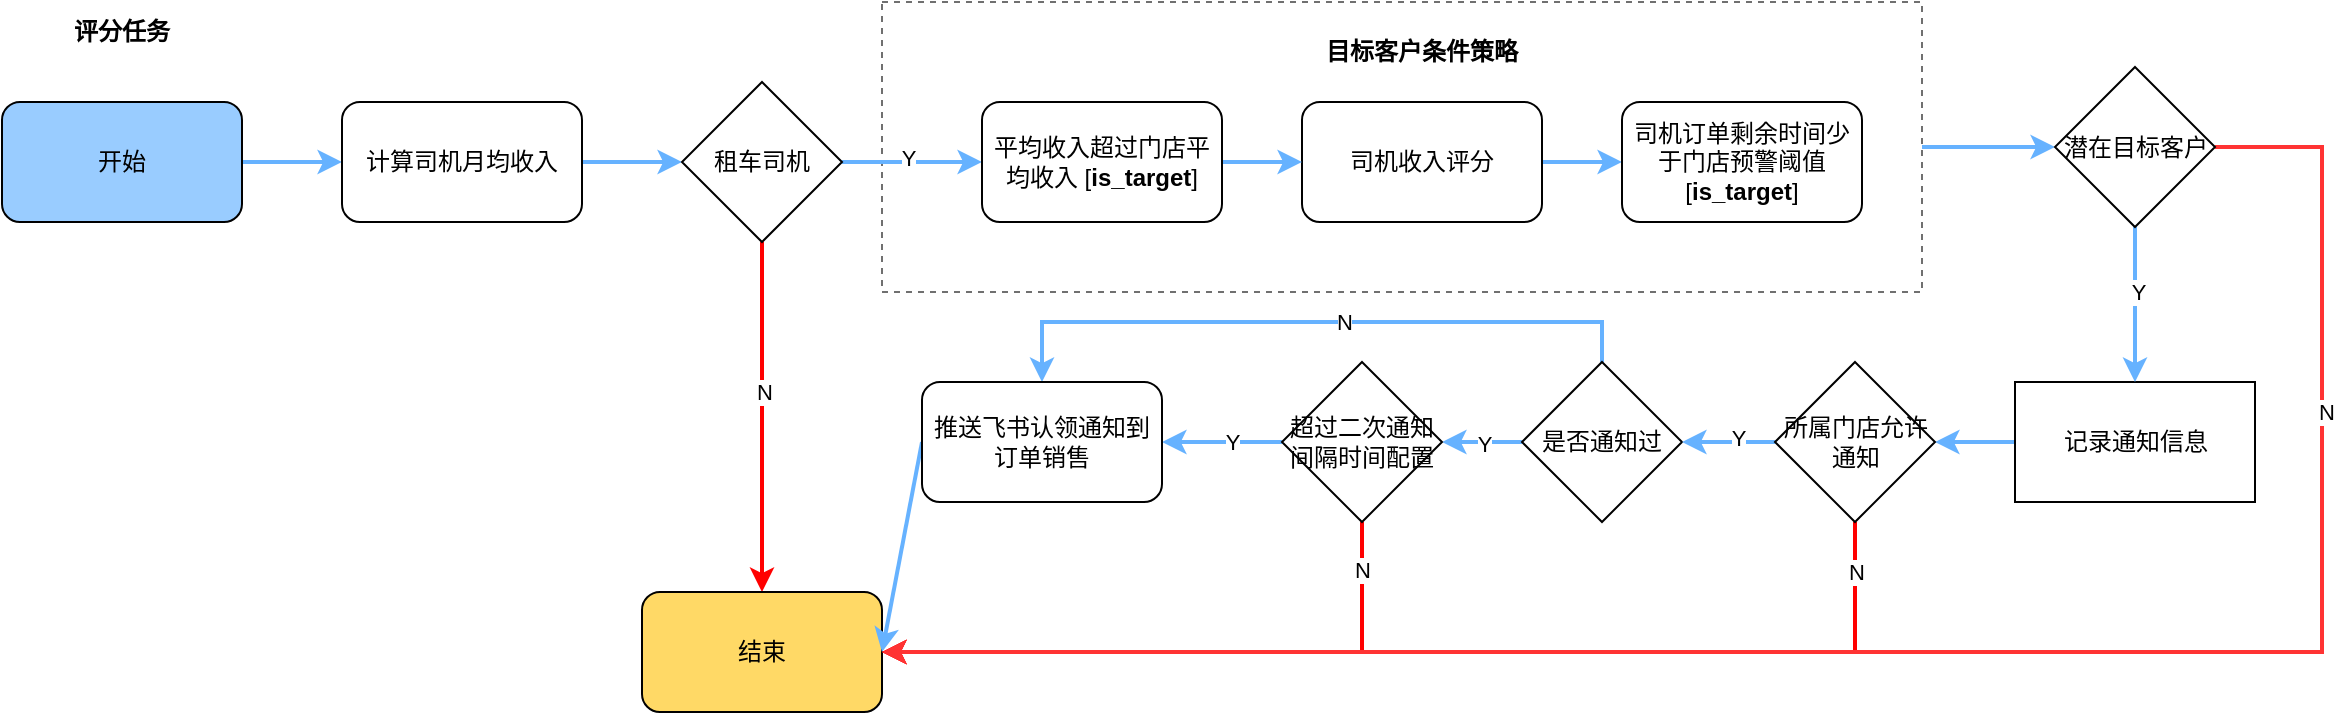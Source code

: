 <mxfile version="21.3.2" type="github">
  <diagram name="第 1 页" id="ZEQ1epqjgivnmrrteKPm">
    <mxGraphModel dx="1196" dy="1680" grid="1" gridSize="10" guides="1" tooltips="1" connect="1" arrows="1" fold="1" page="1" pageScale="1" pageWidth="827" pageHeight="1169" math="0" shadow="0">
      <root>
        <mxCell id="0" />
        <mxCell id="1" parent="0" />
        <mxCell id="9zZcai4PzShoCzLJV-Cv-55" style="edgeStyle=orthogonalEdgeStyle;rounded=0;orthogonalLoop=1;jettySize=auto;html=1;exitX=1;exitY=0.5;exitDx=0;exitDy=0;entryX=0;entryY=0.5;entryDx=0;entryDy=0;strokeColor=#66B2FF;shadow=0;strokeWidth=2;" edge="1" parent="1" source="eP8do9VqJcl40edKN2bm-20" target="9zZcai4PzShoCzLJV-Cv-54">
          <mxGeometry relative="1" as="geometry" />
        </mxCell>
        <mxCell id="eP8do9VqJcl40edKN2bm-20" value="" style="rounded=0;whiteSpace=wrap;html=1;dashed=1;strokeColor=#707070;movable=1;resizable=1;rotatable=1;deletable=1;editable=1;locked=0;connectable=1;" parent="1" vertex="1">
          <mxGeometry x="520" y="-40" width="520" height="145" as="geometry" />
        </mxCell>
        <mxCell id="eP8do9VqJcl40edKN2bm-64" style="edgeStyle=orthogonalEdgeStyle;rounded=0;orthogonalLoop=1;jettySize=auto;html=1;exitX=1;exitY=0.5;exitDx=0;exitDy=0;entryX=0;entryY=0.5;entryDx=0;entryDy=0;strokeColor=#66B2FF;shadow=0;strokeWidth=2;" parent="1" source="eP8do9VqJcl40edKN2bm-4" target="eP8do9VqJcl40edKN2bm-6" edge="1">
          <mxGeometry relative="1" as="geometry" />
        </mxCell>
        <mxCell id="eP8do9VqJcl40edKN2bm-4" value="开始" style="rounded=1;whiteSpace=wrap;html=1;fillColor=#99CCFF;" parent="1" vertex="1">
          <mxGeometry x="80" y="10" width="120" height="60" as="geometry" />
        </mxCell>
        <mxCell id="eP8do9VqJcl40edKN2bm-65" style="edgeStyle=orthogonalEdgeStyle;rounded=0;orthogonalLoop=1;jettySize=auto;html=1;exitX=1;exitY=0.5;exitDx=0;exitDy=0;entryX=0;entryY=0.5;entryDx=0;entryDy=0;strokeColor=#66B2FF;shadow=0;strokeWidth=2;" parent="1" source="eP8do9VqJcl40edKN2bm-6" target="eP8do9VqJcl40edKN2bm-12" edge="1">
          <mxGeometry relative="1" as="geometry" />
        </mxCell>
        <mxCell id="eP8do9VqJcl40edKN2bm-6" value="计算司机月均收入" style="rounded=1;whiteSpace=wrap;html=1;" parent="1" vertex="1">
          <mxGeometry x="250" y="10" width="120" height="60" as="geometry" />
        </mxCell>
        <mxCell id="eP8do9VqJcl40edKN2bm-48" style="edgeStyle=orthogonalEdgeStyle;rounded=0;orthogonalLoop=1;jettySize=auto;html=1;exitX=1;exitY=0.5;exitDx=0;exitDy=0;entryX=0;entryY=0.5;entryDx=0;entryDy=0;strokeColor=#66B2FF;shadow=0;strokeWidth=2;" parent="1" source="eP8do9VqJcl40edKN2bm-12" target="eP8do9VqJcl40edKN2bm-36" edge="1">
          <mxGeometry relative="1" as="geometry" />
        </mxCell>
        <mxCell id="9zZcai4PzShoCzLJV-Cv-2" value="Y" style="edgeLabel;html=1;align=center;verticalAlign=middle;resizable=0;points=[];" vertex="1" connectable="0" parent="eP8do9VqJcl40edKN2bm-48">
          <mxGeometry x="-0.073" y="2" relative="1" as="geometry">
            <mxPoint as="offset" />
          </mxGeometry>
        </mxCell>
        <mxCell id="9zZcai4PzShoCzLJV-Cv-33" style="edgeStyle=orthogonalEdgeStyle;rounded=0;orthogonalLoop=1;jettySize=auto;html=1;exitX=0.5;exitY=1;exitDx=0;exitDy=0;strokeColor=#FF0000;strokeWidth=2;" edge="1" parent="1" source="eP8do9VqJcl40edKN2bm-12" target="eP8do9VqJcl40edKN2bm-15">
          <mxGeometry relative="1" as="geometry" />
        </mxCell>
        <mxCell id="9zZcai4PzShoCzLJV-Cv-43" value="N" style="edgeLabel;html=1;align=center;verticalAlign=middle;resizable=0;points=[];" vertex="1" connectable="0" parent="9zZcai4PzShoCzLJV-Cv-33">
          <mxGeometry x="-0.15" y="1" relative="1" as="geometry">
            <mxPoint as="offset" />
          </mxGeometry>
        </mxCell>
        <mxCell id="eP8do9VqJcl40edKN2bm-12" value="租车司机" style="rhombus;whiteSpace=wrap;html=1;" parent="1" vertex="1">
          <mxGeometry x="420" width="80" height="80" as="geometry" />
        </mxCell>
        <mxCell id="eP8do9VqJcl40edKN2bm-15" value="结束" style="rounded=1;whiteSpace=wrap;html=1;fillColor=#FFD966;" parent="1" vertex="1">
          <mxGeometry x="400" y="255" width="120" height="60" as="geometry" />
        </mxCell>
        <mxCell id="eP8do9VqJcl40edKN2bm-22" value="&lt;b&gt;目标客户条件策略&lt;/b&gt;" style="text;html=1;strokeColor=none;fillColor=none;align=center;verticalAlign=middle;whiteSpace=wrap;rounded=0;movable=1;resizable=1;rotatable=1;deletable=1;editable=1;locked=0;connectable=1;" parent="1" vertex="1">
          <mxGeometry x="730" y="-30" width="120" height="30" as="geometry" />
        </mxCell>
        <mxCell id="9zZcai4PzShoCzLJV-Cv-38" style="edgeStyle=orthogonalEdgeStyle;rounded=0;orthogonalLoop=1;jettySize=auto;html=1;exitX=1;exitY=0.5;exitDx=0;exitDy=0;entryX=0;entryY=0.5;entryDx=0;entryDy=0;strokeColor=#66B2FF;shadow=0;strokeWidth=2;" edge="1" parent="1" source="eP8do9VqJcl40edKN2bm-32" target="eP8do9VqJcl40edKN2bm-37">
          <mxGeometry relative="1" as="geometry" />
        </mxCell>
        <mxCell id="eP8do9VqJcl40edKN2bm-32" value="司机收入评分" style="rounded=1;whiteSpace=wrap;html=1;" parent="1" vertex="1">
          <mxGeometry x="730" y="10" width="120" height="60" as="geometry" />
        </mxCell>
        <mxCell id="9zZcai4PzShoCzLJV-Cv-37" style="edgeStyle=orthogonalEdgeStyle;rounded=0;orthogonalLoop=1;jettySize=auto;html=1;exitX=1;exitY=0.5;exitDx=0;exitDy=0;entryX=0;entryY=0.5;entryDx=0;entryDy=0;strokeColor=#66B2FF;shadow=0;strokeWidth=2;" edge="1" parent="1" source="eP8do9VqJcl40edKN2bm-36" target="eP8do9VqJcl40edKN2bm-32">
          <mxGeometry relative="1" as="geometry" />
        </mxCell>
        <mxCell id="eP8do9VqJcl40edKN2bm-36" value="平均收入超过门店平均收入 [&lt;b&gt;is_target&lt;/b&gt;]" style="rounded=1;whiteSpace=wrap;html=1;" parent="1" vertex="1">
          <mxGeometry x="570" y="10" width="120" height="60" as="geometry" />
        </mxCell>
        <mxCell id="eP8do9VqJcl40edKN2bm-37" value="司机订单剩余时间少于门店预警阈值&lt;br&gt;[&lt;b&gt;is_target&lt;/b&gt;]" style="rounded=1;whiteSpace=wrap;html=1;" parent="1" vertex="1">
          <mxGeometry x="890" y="10" width="120" height="60" as="geometry" />
        </mxCell>
        <mxCell id="eP8do9VqJcl40edKN2bm-66" value="&lt;b&gt;评分任务&lt;/b&gt;" style="text;html=1;strokeColor=none;fillColor=none;align=center;verticalAlign=middle;whiteSpace=wrap;rounded=0;" parent="1" vertex="1">
          <mxGeometry x="110" y="-40" width="60" height="30" as="geometry" />
        </mxCell>
        <mxCell id="9zZcai4PzShoCzLJV-Cv-30" style="edgeStyle=orthogonalEdgeStyle;rounded=0;orthogonalLoop=1;jettySize=auto;html=1;exitX=0;exitY=0.5;exitDx=0;exitDy=0;strokeColor=#66B2FF;shadow=0;strokeWidth=2;" edge="1" parent="1" source="eP8do9VqJcl40edKN2bm-68" target="eP8do9VqJcl40edKN2bm-69">
          <mxGeometry relative="1" as="geometry" />
        </mxCell>
        <mxCell id="9zZcai4PzShoCzLJV-Cv-48" value="Y" style="edgeLabel;html=1;align=center;verticalAlign=middle;resizable=0;points=[];" vertex="1" connectable="0" parent="9zZcai4PzShoCzLJV-Cv-30">
          <mxGeometry x="-0.05" y="1" relative="1" as="geometry">
            <mxPoint as="offset" />
          </mxGeometry>
        </mxCell>
        <mxCell id="9zZcai4PzShoCzLJV-Cv-51" style="edgeStyle=orthogonalEdgeStyle;rounded=0;orthogonalLoop=1;jettySize=auto;html=1;exitX=0.5;exitY=0;exitDx=0;exitDy=0;entryX=0.5;entryY=0;entryDx=0;entryDy=0;strokeColor=#66B2FF;shadow=0;strokeWidth=2;" edge="1" parent="1" source="eP8do9VqJcl40edKN2bm-68" target="eP8do9VqJcl40edKN2bm-96">
          <mxGeometry relative="1" as="geometry" />
        </mxCell>
        <mxCell id="9zZcai4PzShoCzLJV-Cv-52" value="N" style="edgeLabel;html=1;align=center;verticalAlign=middle;resizable=0;points=[];" vertex="1" connectable="0" parent="9zZcai4PzShoCzLJV-Cv-51">
          <mxGeometry x="-0.077" y="-3" relative="1" as="geometry">
            <mxPoint x="3" y="3" as="offset" />
          </mxGeometry>
        </mxCell>
        <mxCell id="eP8do9VqJcl40edKN2bm-68" value="是否通知过" style="rhombus;whiteSpace=wrap;html=1;" parent="1" vertex="1">
          <mxGeometry x="840" y="140" width="80" height="80" as="geometry" />
        </mxCell>
        <mxCell id="9zZcai4PzShoCzLJV-Cv-31" style="edgeStyle=orthogonalEdgeStyle;rounded=0;orthogonalLoop=1;jettySize=auto;html=1;exitX=0;exitY=0.5;exitDx=0;exitDy=0;entryX=1;entryY=0.5;entryDx=0;entryDy=0;strokeColor=#66B2FF;shadow=0;strokeWidth=2;" edge="1" parent="1" source="eP8do9VqJcl40edKN2bm-69" target="eP8do9VqJcl40edKN2bm-96">
          <mxGeometry relative="1" as="geometry" />
        </mxCell>
        <mxCell id="9zZcai4PzShoCzLJV-Cv-49" value="Y" style="edgeLabel;html=1;align=center;verticalAlign=middle;resizable=0;points=[];" vertex="1" connectable="0" parent="9zZcai4PzShoCzLJV-Cv-31">
          <mxGeometry x="-0.15" y="4" relative="1" as="geometry">
            <mxPoint y="-4" as="offset" />
          </mxGeometry>
        </mxCell>
        <mxCell id="9zZcai4PzShoCzLJV-Cv-34" style="edgeStyle=orthogonalEdgeStyle;rounded=0;orthogonalLoop=1;jettySize=auto;html=1;exitX=0.5;exitY=1;exitDx=0;exitDy=0;entryX=1;entryY=0.5;entryDx=0;entryDy=0;strokeColor=#FF0000;strokeWidth=2;" edge="1" parent="1" source="eP8do9VqJcl40edKN2bm-69" target="eP8do9VqJcl40edKN2bm-15">
          <mxGeometry relative="1" as="geometry" />
        </mxCell>
        <mxCell id="9zZcai4PzShoCzLJV-Cv-44" value="N" style="edgeLabel;html=1;align=center;verticalAlign=middle;resizable=0;points=[];" vertex="1" connectable="0" parent="9zZcai4PzShoCzLJV-Cv-34">
          <mxGeometry x="-0.797" y="2" relative="1" as="geometry">
            <mxPoint x="-2" y="-7" as="offset" />
          </mxGeometry>
        </mxCell>
        <mxCell id="eP8do9VqJcl40edKN2bm-69" value="超过二次通知间隔时间配置" style="rhombus;whiteSpace=wrap;html=1;" parent="1" vertex="1">
          <mxGeometry x="720" y="140" width="80" height="80" as="geometry" />
        </mxCell>
        <mxCell id="9zZcai4PzShoCzLJV-Cv-32" style="rounded=0;orthogonalLoop=1;jettySize=auto;html=1;exitX=0;exitY=0.5;exitDx=0;exitDy=0;entryX=1;entryY=0.5;entryDx=0;entryDy=0;strokeColor=#66B2FF;shadow=0;strokeWidth=2;" edge="1" parent="1" source="eP8do9VqJcl40edKN2bm-96" target="eP8do9VqJcl40edKN2bm-15">
          <mxGeometry relative="1" as="geometry" />
        </mxCell>
        <mxCell id="eP8do9VqJcl40edKN2bm-96" value="推送飞书认领通知到订单销售" style="rounded=1;whiteSpace=wrap;html=1;" parent="1" vertex="1">
          <mxGeometry x="540" y="150" width="120" height="60" as="geometry" />
        </mxCell>
        <mxCell id="9zZcai4PzShoCzLJV-Cv-25" style="edgeStyle=orthogonalEdgeStyle;rounded=0;orthogonalLoop=1;jettySize=auto;html=1;exitX=0;exitY=0.5;exitDx=0;exitDy=0;entryX=1;entryY=0.5;entryDx=0;entryDy=0;strokeColor=#66B2FF;shadow=0;strokeWidth=2;" edge="1" parent="1" source="9zZcai4PzShoCzLJV-Cv-3" target="9zZcai4PzShoCzLJV-Cv-6">
          <mxGeometry relative="1" as="geometry" />
        </mxCell>
        <mxCell id="9zZcai4PzShoCzLJV-Cv-3" value="记录通知信息" style="whiteSpace=wrap;html=1;" vertex="1" parent="1">
          <mxGeometry x="1086.5" y="150" width="120" height="60" as="geometry" />
        </mxCell>
        <mxCell id="9zZcai4PzShoCzLJV-Cv-27" style="edgeStyle=orthogonalEdgeStyle;rounded=0;orthogonalLoop=1;jettySize=auto;html=1;exitX=0;exitY=0.5;exitDx=0;exitDy=0;entryX=1;entryY=0.5;entryDx=0;entryDy=0;strokeColor=#66B2FF;shadow=0;strokeWidth=2;" edge="1" parent="1" source="9zZcai4PzShoCzLJV-Cv-6" target="eP8do9VqJcl40edKN2bm-68">
          <mxGeometry relative="1" as="geometry" />
        </mxCell>
        <mxCell id="9zZcai4PzShoCzLJV-Cv-47" value="Y" style="edgeLabel;html=1;align=center;verticalAlign=middle;resizable=0;points=[];" vertex="1" connectable="0" parent="9zZcai4PzShoCzLJV-Cv-27">
          <mxGeometry x="-0.205" y="-2" relative="1" as="geometry">
            <mxPoint as="offset" />
          </mxGeometry>
        </mxCell>
        <mxCell id="9zZcai4PzShoCzLJV-Cv-36" style="edgeStyle=orthogonalEdgeStyle;rounded=0;orthogonalLoop=1;jettySize=auto;html=1;exitX=0.5;exitY=1;exitDx=0;exitDy=0;entryX=1;entryY=0.5;entryDx=0;entryDy=0;strokeColor=#FF0000;strokeWidth=2;" edge="1" parent="1" source="9zZcai4PzShoCzLJV-Cv-6" target="eP8do9VqJcl40edKN2bm-15">
          <mxGeometry relative="1" as="geometry" />
        </mxCell>
        <mxCell id="9zZcai4PzShoCzLJV-Cv-46" value="N" style="edgeLabel;html=1;align=center;verticalAlign=middle;resizable=0;points=[];" vertex="1" connectable="0" parent="9zZcai4PzShoCzLJV-Cv-36">
          <mxGeometry x="-0.884" y="4" relative="1" as="geometry">
            <mxPoint x="-4" y="-7" as="offset" />
          </mxGeometry>
        </mxCell>
        <mxCell id="9zZcai4PzShoCzLJV-Cv-6" value="所属门店允许通知" style="rhombus;whiteSpace=wrap;html=1;" vertex="1" parent="1">
          <mxGeometry x="966.5" y="140" width="80" height="80" as="geometry" />
        </mxCell>
        <mxCell id="9zZcai4PzShoCzLJV-Cv-56" style="edgeStyle=orthogonalEdgeStyle;rounded=0;orthogonalLoop=1;jettySize=auto;html=1;exitX=0.5;exitY=1;exitDx=0;exitDy=0;entryX=0.5;entryY=0;entryDx=0;entryDy=0;strokeColor=#66B2FF;strokeWidth=2;" edge="1" parent="1" source="9zZcai4PzShoCzLJV-Cv-54" target="9zZcai4PzShoCzLJV-Cv-3">
          <mxGeometry relative="1" as="geometry" />
        </mxCell>
        <mxCell id="9zZcai4PzShoCzLJV-Cv-59" value="Y" style="edgeLabel;html=1;align=center;verticalAlign=middle;resizable=0;points=[];" vertex="1" connectable="0" parent="9zZcai4PzShoCzLJV-Cv-56">
          <mxGeometry x="-0.187" y="1" relative="1" as="geometry">
            <mxPoint y="1" as="offset" />
          </mxGeometry>
        </mxCell>
        <mxCell id="9zZcai4PzShoCzLJV-Cv-57" style="edgeStyle=orthogonalEdgeStyle;rounded=0;orthogonalLoop=1;jettySize=auto;html=1;exitX=1;exitY=0.5;exitDx=0;exitDy=0;entryX=1;entryY=0.5;entryDx=0;entryDy=0;strokeColor=#FF3333;strokeWidth=2;" edge="1" parent="1" source="9zZcai4PzShoCzLJV-Cv-54" target="eP8do9VqJcl40edKN2bm-15">
          <mxGeometry relative="1" as="geometry">
            <Array as="points">
              <mxPoint x="1240" y="33" />
              <mxPoint x="1240" y="285" />
            </Array>
          </mxGeometry>
        </mxCell>
        <mxCell id="9zZcai4PzShoCzLJV-Cv-58" value="N" style="edgeLabel;html=1;align=center;verticalAlign=middle;resizable=0;points=[];" vertex="1" connectable="0" parent="9zZcai4PzShoCzLJV-Cv-57">
          <mxGeometry x="-0.637" y="2" relative="1" as="geometry">
            <mxPoint as="offset" />
          </mxGeometry>
        </mxCell>
        <mxCell id="9zZcai4PzShoCzLJV-Cv-54" value="潜在目标客户" style="rhombus;whiteSpace=wrap;html=1;" vertex="1" parent="1">
          <mxGeometry x="1106.5" y="-7.5" width="80" height="80" as="geometry" />
        </mxCell>
      </root>
    </mxGraphModel>
  </diagram>
</mxfile>
